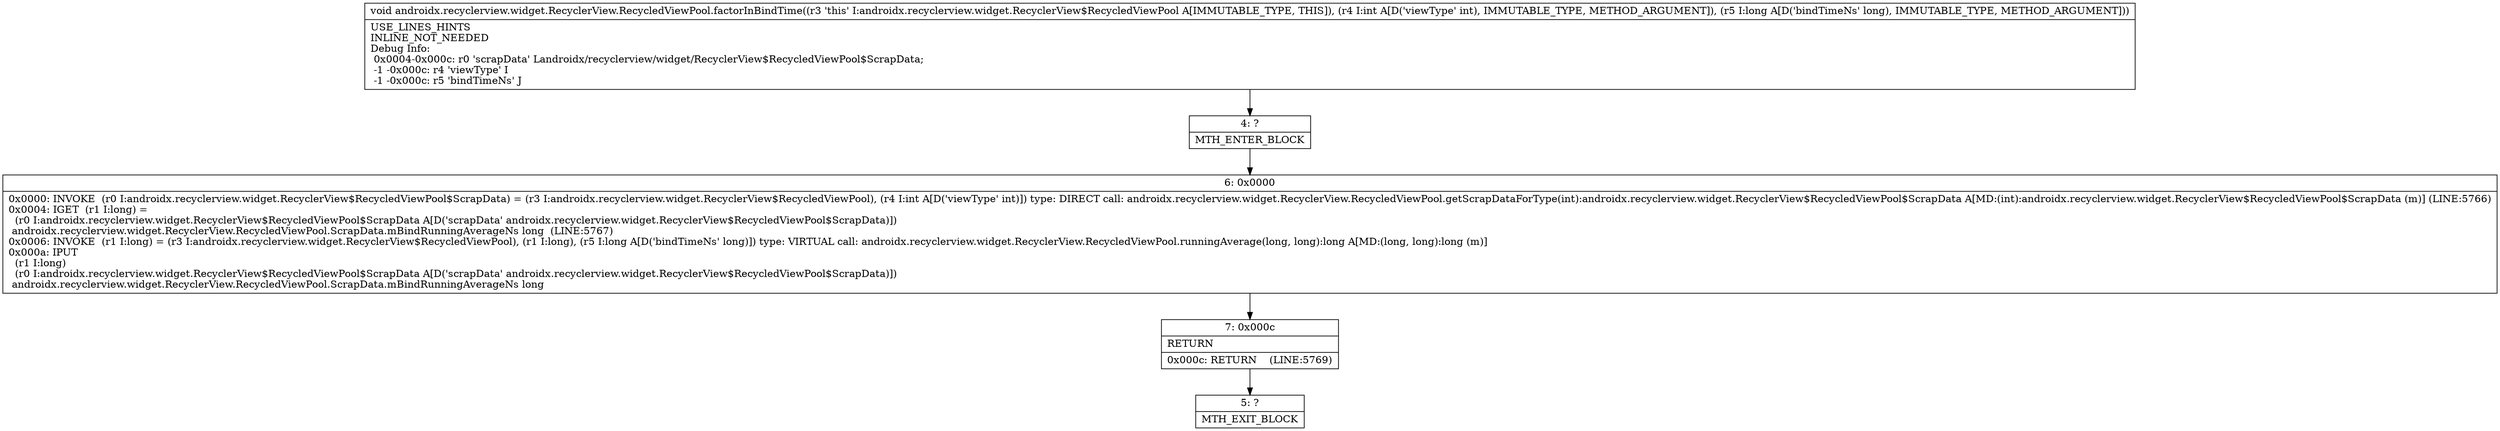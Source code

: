 digraph "CFG forandroidx.recyclerview.widget.RecyclerView.RecycledViewPool.factorInBindTime(IJ)V" {
Node_4 [shape=record,label="{4\:\ ?|MTH_ENTER_BLOCK\l}"];
Node_6 [shape=record,label="{6\:\ 0x0000|0x0000: INVOKE  (r0 I:androidx.recyclerview.widget.RecyclerView$RecycledViewPool$ScrapData) = (r3 I:androidx.recyclerview.widget.RecyclerView$RecycledViewPool), (r4 I:int A[D('viewType' int)]) type: DIRECT call: androidx.recyclerview.widget.RecyclerView.RecycledViewPool.getScrapDataForType(int):androidx.recyclerview.widget.RecyclerView$RecycledViewPool$ScrapData A[MD:(int):androidx.recyclerview.widget.RecyclerView$RecycledViewPool$ScrapData (m)] (LINE:5766)\l0x0004: IGET  (r1 I:long) = \l  (r0 I:androidx.recyclerview.widget.RecyclerView$RecycledViewPool$ScrapData A[D('scrapData' androidx.recyclerview.widget.RecyclerView$RecycledViewPool$ScrapData)])\l androidx.recyclerview.widget.RecyclerView.RecycledViewPool.ScrapData.mBindRunningAverageNs long  (LINE:5767)\l0x0006: INVOKE  (r1 I:long) = (r3 I:androidx.recyclerview.widget.RecyclerView$RecycledViewPool), (r1 I:long), (r5 I:long A[D('bindTimeNs' long)]) type: VIRTUAL call: androidx.recyclerview.widget.RecyclerView.RecycledViewPool.runningAverage(long, long):long A[MD:(long, long):long (m)]\l0x000a: IPUT  \l  (r1 I:long)\l  (r0 I:androidx.recyclerview.widget.RecyclerView$RecycledViewPool$ScrapData A[D('scrapData' androidx.recyclerview.widget.RecyclerView$RecycledViewPool$ScrapData)])\l androidx.recyclerview.widget.RecyclerView.RecycledViewPool.ScrapData.mBindRunningAverageNs long \l}"];
Node_7 [shape=record,label="{7\:\ 0x000c|RETURN\l|0x000c: RETURN    (LINE:5769)\l}"];
Node_5 [shape=record,label="{5\:\ ?|MTH_EXIT_BLOCK\l}"];
MethodNode[shape=record,label="{void androidx.recyclerview.widget.RecyclerView.RecycledViewPool.factorInBindTime((r3 'this' I:androidx.recyclerview.widget.RecyclerView$RecycledViewPool A[IMMUTABLE_TYPE, THIS]), (r4 I:int A[D('viewType' int), IMMUTABLE_TYPE, METHOD_ARGUMENT]), (r5 I:long A[D('bindTimeNs' long), IMMUTABLE_TYPE, METHOD_ARGUMENT]))  | USE_LINES_HINTS\lINLINE_NOT_NEEDED\lDebug Info:\l  0x0004\-0x000c: r0 'scrapData' Landroidx\/recyclerview\/widget\/RecyclerView$RecycledViewPool$ScrapData;\l  \-1 \-0x000c: r4 'viewType' I\l  \-1 \-0x000c: r5 'bindTimeNs' J\l}"];
MethodNode -> Node_4;Node_4 -> Node_6;
Node_6 -> Node_7;
Node_7 -> Node_5;
}

